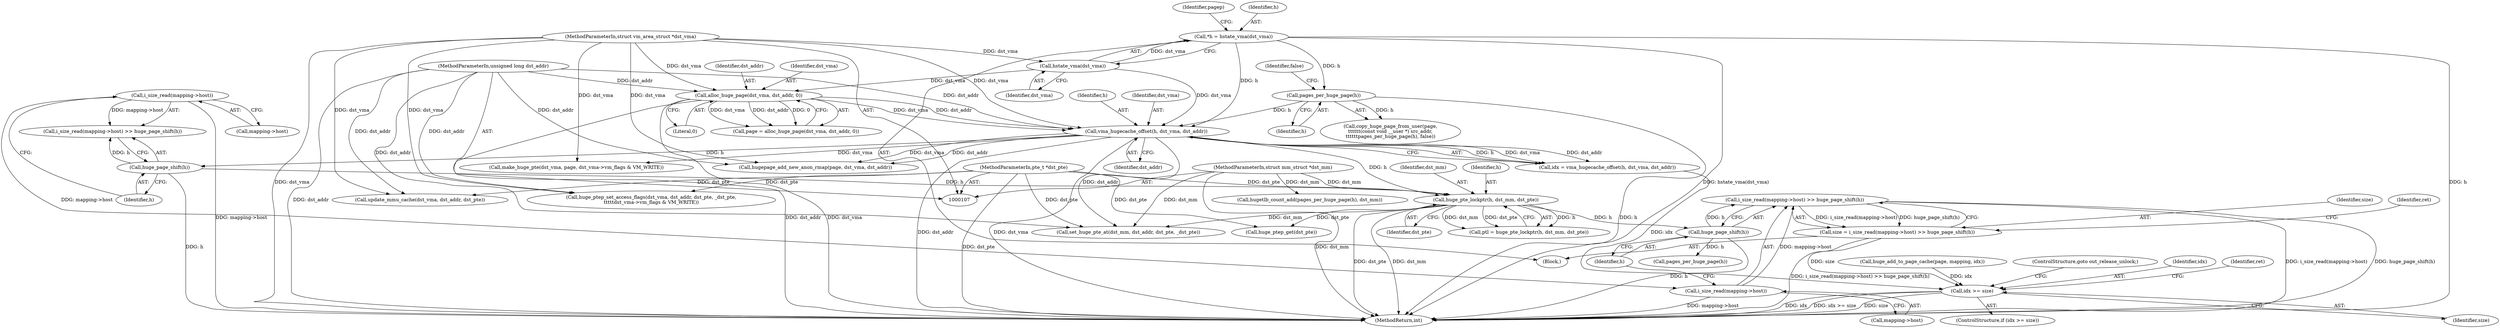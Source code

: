 digraph "0_linux_1e3921471354244f70fe268586ff94a97a6dd4df@API" {
"1000244" [label="(Call,i_size_read(mapping->host) >> huge_page_shift(h))"];
"1000245" [label="(Call,i_size_read(mapping->host))"];
"1000210" [label="(Call,i_size_read(mapping->host))"];
"1000249" [label="(Call,huge_page_shift(h))"];
"1000236" [label="(Call,huge_pte_lockptr(h, dst_mm, dst_pte))"];
"1000200" [label="(Call,vma_hugecache_offset(h, dst_vma, dst_addr))"];
"1000127" [label="(Call,*h = hstate_vma(dst_vma))"];
"1000129" [label="(Call,hstate_vma(dst_vma))"];
"1000110" [label="(MethodParameterIn,struct vm_area_struct *dst_vma)"];
"1000161" [label="(Call,pages_per_huge_page(h))"];
"1000146" [label="(Call,alloc_huge_page(dst_vma, dst_addr, 0))"];
"1000111" [label="(MethodParameterIn,unsigned long dst_addr)"];
"1000214" [label="(Call,huge_page_shift(h))"];
"1000108" [label="(MethodParameterIn,struct mm_struct *dst_mm)"];
"1000109" [label="(MethodParameterIn,pte_t *dst_pte)"];
"1000242" [label="(Call,size = i_size_read(mapping->host) >> huge_page_shift(h))"];
"1000256" [label="(Call,idx >= size)"];
"1000246" [label="(Call,mapping->host)"];
"1000198" [label="(Call,idx = vma_hugecache_offset(h, dst_vma, dst_addr))"];
"1000138" [label="(Identifier,pagep)"];
"1000129" [label="(Call,hstate_vma(dst_vma))"];
"1000128" [label="(Identifier,h)"];
"1000249" [label="(Call,huge_page_shift(h))"];
"1000156" [label="(Call,copy_huge_page_from_user(page,\n\t\t\t\t\t\t(const void __user *) src_addr,\n\t\t\t\t\t\tpages_per_huge_page(h), false))"];
"1000245" [label="(Call,i_size_read(mapping->host))"];
"1000146" [label="(Call,alloc_huge_page(dst_vma, dst_addr, 0))"];
"1000111" [label="(MethodParameterIn,unsigned long dst_addr)"];
"1000163" [label="(Identifier,false)"];
"1000243" [label="(Identifier,size)"];
"1000326" [label="(Call,pages_per_huge_page(h))"];
"1000215" [label="(Identifier,h)"];
"1000161" [label="(Call,pages_per_huge_page(h))"];
"1000255" [label="(ControlStructure,if (idx >= size))"];
"1000201" [label="(Identifier,h)"];
"1000250" [label="(Identifier,h)"];
"1000127" [label="(Call,*h = hstate_vma(dst_vma))"];
"1000315" [label="(Call,huge_ptep_set_access_flags(dst_vma, dst_addr, dst_pte, _dst_pte,\n\t\t\t\t\tdst_vma->vm_flags & VM_WRITE))"];
"1000162" [label="(Identifier,h)"];
"1000257" [label="(Identifier,idx)"];
"1000280" [label="(Call,hugepage_add_new_anon_rmap(page, dst_vma, dst_addr))"];
"1000130" [label="(Identifier,dst_vma)"];
"1000108" [label="(MethodParameterIn,struct mm_struct *dst_mm)"];
"1000286" [label="(Call,make_huge_pte(dst_vma, page, dst_vma->vm_flags & VM_WRITE))"];
"1000214" [label="(Call,huge_page_shift(h))"];
"1000211" [label="(Call,mapping->host)"];
"1000203" [label="(Identifier,dst_addr)"];
"1000209" [label="(Call,i_size_read(mapping->host) >> huge_page_shift(h))"];
"1000109" [label="(MethodParameterIn,pte_t *dst_pte)"];
"1000148" [label="(Identifier,dst_addr)"];
"1000256" [label="(Call,idx >= size)"];
"1000236" [label="(Call,huge_pte_lockptr(h, dst_mm, dst_pte))"];
"1000261" [label="(Identifier,ret)"];
"1000200" [label="(Call,vma_hugecache_offset(h, dst_vma, dst_addr))"];
"1000242" [label="(Call,size = i_size_read(mapping->host) >> huge_page_shift(h))"];
"1000329" [label="(Call,update_mmu_cache(dst_vma, dst_addr, dst_pte))"];
"1000210" [label="(Call,i_size_read(mapping->host))"];
"1000239" [label="(Identifier,dst_pte)"];
"1000149" [label="(Literal,0)"];
"1000258" [label="(Identifier,size)"];
"1000110" [label="(MethodParameterIn,struct vm_area_struct *dst_vma)"];
"1000114" [label="(Block,)"];
"1000238" [label="(Identifier,dst_mm)"];
"1000308" [label="(Call,set_huge_pte_at(dst_mm, dst_addr, dst_pte, _dst_pte))"];
"1000147" [label="(Identifier,dst_vma)"];
"1000227" [label="(Call,huge_add_to_page_cache(page, mapping, idx))"];
"1000325" [label="(Call,hugetlb_count_add(pages_per_huge_page(h), dst_mm))"];
"1000259" [label="(ControlStructure,goto out_release_unlock;)"];
"1000356" [label="(MethodReturn,int)"];
"1000252" [label="(Identifier,ret)"];
"1000244" [label="(Call,i_size_read(mapping->host) >> huge_page_shift(h))"];
"1000237" [label="(Identifier,h)"];
"1000267" [label="(Call,huge_ptep_get(dst_pte))"];
"1000144" [label="(Call,page = alloc_huge_page(dst_vma, dst_addr, 0))"];
"1000234" [label="(Call,ptl = huge_pte_lockptr(h, dst_mm, dst_pte))"];
"1000202" [label="(Identifier,dst_vma)"];
"1000244" -> "1000242"  [label="AST: "];
"1000244" -> "1000249"  [label="CFG: "];
"1000245" -> "1000244"  [label="AST: "];
"1000249" -> "1000244"  [label="AST: "];
"1000242" -> "1000244"  [label="CFG: "];
"1000244" -> "1000356"  [label="DDG: i_size_read(mapping->host)"];
"1000244" -> "1000356"  [label="DDG: huge_page_shift(h)"];
"1000244" -> "1000242"  [label="DDG: i_size_read(mapping->host)"];
"1000244" -> "1000242"  [label="DDG: huge_page_shift(h)"];
"1000245" -> "1000244"  [label="DDG: mapping->host"];
"1000249" -> "1000244"  [label="DDG: h"];
"1000245" -> "1000246"  [label="CFG: "];
"1000246" -> "1000245"  [label="AST: "];
"1000250" -> "1000245"  [label="CFG: "];
"1000245" -> "1000356"  [label="DDG: mapping->host"];
"1000210" -> "1000245"  [label="DDG: mapping->host"];
"1000210" -> "1000209"  [label="AST: "];
"1000210" -> "1000211"  [label="CFG: "];
"1000211" -> "1000210"  [label="AST: "];
"1000215" -> "1000210"  [label="CFG: "];
"1000210" -> "1000356"  [label="DDG: mapping->host"];
"1000210" -> "1000209"  [label="DDG: mapping->host"];
"1000249" -> "1000250"  [label="CFG: "];
"1000250" -> "1000249"  [label="AST: "];
"1000249" -> "1000356"  [label="DDG: h"];
"1000236" -> "1000249"  [label="DDG: h"];
"1000249" -> "1000326"  [label="DDG: h"];
"1000236" -> "1000234"  [label="AST: "];
"1000236" -> "1000239"  [label="CFG: "];
"1000237" -> "1000236"  [label="AST: "];
"1000238" -> "1000236"  [label="AST: "];
"1000239" -> "1000236"  [label="AST: "];
"1000234" -> "1000236"  [label="CFG: "];
"1000236" -> "1000356"  [label="DDG: dst_pte"];
"1000236" -> "1000356"  [label="DDG: dst_mm"];
"1000236" -> "1000234"  [label="DDG: h"];
"1000236" -> "1000234"  [label="DDG: dst_mm"];
"1000236" -> "1000234"  [label="DDG: dst_pte"];
"1000200" -> "1000236"  [label="DDG: h"];
"1000214" -> "1000236"  [label="DDG: h"];
"1000108" -> "1000236"  [label="DDG: dst_mm"];
"1000109" -> "1000236"  [label="DDG: dst_pte"];
"1000236" -> "1000267"  [label="DDG: dst_pte"];
"1000236" -> "1000308"  [label="DDG: dst_mm"];
"1000200" -> "1000198"  [label="AST: "];
"1000200" -> "1000203"  [label="CFG: "];
"1000201" -> "1000200"  [label="AST: "];
"1000202" -> "1000200"  [label="AST: "];
"1000203" -> "1000200"  [label="AST: "];
"1000198" -> "1000200"  [label="CFG: "];
"1000200" -> "1000356"  [label="DDG: dst_addr"];
"1000200" -> "1000356"  [label="DDG: dst_vma"];
"1000200" -> "1000198"  [label="DDG: h"];
"1000200" -> "1000198"  [label="DDG: dst_vma"];
"1000200" -> "1000198"  [label="DDG: dst_addr"];
"1000127" -> "1000200"  [label="DDG: h"];
"1000161" -> "1000200"  [label="DDG: h"];
"1000129" -> "1000200"  [label="DDG: dst_vma"];
"1000146" -> "1000200"  [label="DDG: dst_vma"];
"1000146" -> "1000200"  [label="DDG: dst_addr"];
"1000110" -> "1000200"  [label="DDG: dst_vma"];
"1000111" -> "1000200"  [label="DDG: dst_addr"];
"1000200" -> "1000214"  [label="DDG: h"];
"1000200" -> "1000280"  [label="DDG: dst_vma"];
"1000200" -> "1000280"  [label="DDG: dst_addr"];
"1000200" -> "1000286"  [label="DDG: dst_vma"];
"1000200" -> "1000308"  [label="DDG: dst_addr"];
"1000127" -> "1000114"  [label="AST: "];
"1000127" -> "1000129"  [label="CFG: "];
"1000128" -> "1000127"  [label="AST: "];
"1000129" -> "1000127"  [label="AST: "];
"1000138" -> "1000127"  [label="CFG: "];
"1000127" -> "1000356"  [label="DDG: hstate_vma(dst_vma)"];
"1000127" -> "1000356"  [label="DDG: h"];
"1000129" -> "1000127"  [label="DDG: dst_vma"];
"1000127" -> "1000161"  [label="DDG: h"];
"1000129" -> "1000130"  [label="CFG: "];
"1000130" -> "1000129"  [label="AST: "];
"1000110" -> "1000129"  [label="DDG: dst_vma"];
"1000129" -> "1000146"  [label="DDG: dst_vma"];
"1000110" -> "1000107"  [label="AST: "];
"1000110" -> "1000356"  [label="DDG: dst_vma"];
"1000110" -> "1000146"  [label="DDG: dst_vma"];
"1000110" -> "1000280"  [label="DDG: dst_vma"];
"1000110" -> "1000286"  [label="DDG: dst_vma"];
"1000110" -> "1000315"  [label="DDG: dst_vma"];
"1000110" -> "1000329"  [label="DDG: dst_vma"];
"1000161" -> "1000156"  [label="AST: "];
"1000161" -> "1000162"  [label="CFG: "];
"1000162" -> "1000161"  [label="AST: "];
"1000163" -> "1000161"  [label="CFG: "];
"1000161" -> "1000356"  [label="DDG: h"];
"1000161" -> "1000156"  [label="DDG: h"];
"1000146" -> "1000144"  [label="AST: "];
"1000146" -> "1000149"  [label="CFG: "];
"1000147" -> "1000146"  [label="AST: "];
"1000148" -> "1000146"  [label="AST: "];
"1000149" -> "1000146"  [label="AST: "];
"1000144" -> "1000146"  [label="CFG: "];
"1000146" -> "1000356"  [label="DDG: dst_addr"];
"1000146" -> "1000356"  [label="DDG: dst_vma"];
"1000146" -> "1000144"  [label="DDG: dst_vma"];
"1000146" -> "1000144"  [label="DDG: dst_addr"];
"1000146" -> "1000144"  [label="DDG: 0"];
"1000111" -> "1000146"  [label="DDG: dst_addr"];
"1000111" -> "1000107"  [label="AST: "];
"1000111" -> "1000356"  [label="DDG: dst_addr"];
"1000111" -> "1000280"  [label="DDG: dst_addr"];
"1000111" -> "1000308"  [label="DDG: dst_addr"];
"1000111" -> "1000315"  [label="DDG: dst_addr"];
"1000111" -> "1000329"  [label="DDG: dst_addr"];
"1000214" -> "1000209"  [label="AST: "];
"1000214" -> "1000215"  [label="CFG: "];
"1000215" -> "1000214"  [label="AST: "];
"1000209" -> "1000214"  [label="CFG: "];
"1000214" -> "1000356"  [label="DDG: h"];
"1000214" -> "1000209"  [label="DDG: h"];
"1000108" -> "1000107"  [label="AST: "];
"1000108" -> "1000356"  [label="DDG: dst_mm"];
"1000108" -> "1000308"  [label="DDG: dst_mm"];
"1000108" -> "1000325"  [label="DDG: dst_mm"];
"1000109" -> "1000107"  [label="AST: "];
"1000109" -> "1000356"  [label="DDG: dst_pte"];
"1000109" -> "1000267"  [label="DDG: dst_pte"];
"1000109" -> "1000308"  [label="DDG: dst_pte"];
"1000109" -> "1000315"  [label="DDG: dst_pte"];
"1000109" -> "1000329"  [label="DDG: dst_pte"];
"1000242" -> "1000114"  [label="AST: "];
"1000243" -> "1000242"  [label="AST: "];
"1000252" -> "1000242"  [label="CFG: "];
"1000242" -> "1000356"  [label="DDG: i_size_read(mapping->host) >> huge_page_shift(h)"];
"1000242" -> "1000256"  [label="DDG: size"];
"1000256" -> "1000255"  [label="AST: "];
"1000256" -> "1000258"  [label="CFG: "];
"1000257" -> "1000256"  [label="AST: "];
"1000258" -> "1000256"  [label="AST: "];
"1000259" -> "1000256"  [label="CFG: "];
"1000261" -> "1000256"  [label="CFG: "];
"1000256" -> "1000356"  [label="DDG: size"];
"1000256" -> "1000356"  [label="DDG: idx"];
"1000256" -> "1000356"  [label="DDG: idx >= size"];
"1000198" -> "1000256"  [label="DDG: idx"];
"1000227" -> "1000256"  [label="DDG: idx"];
}
